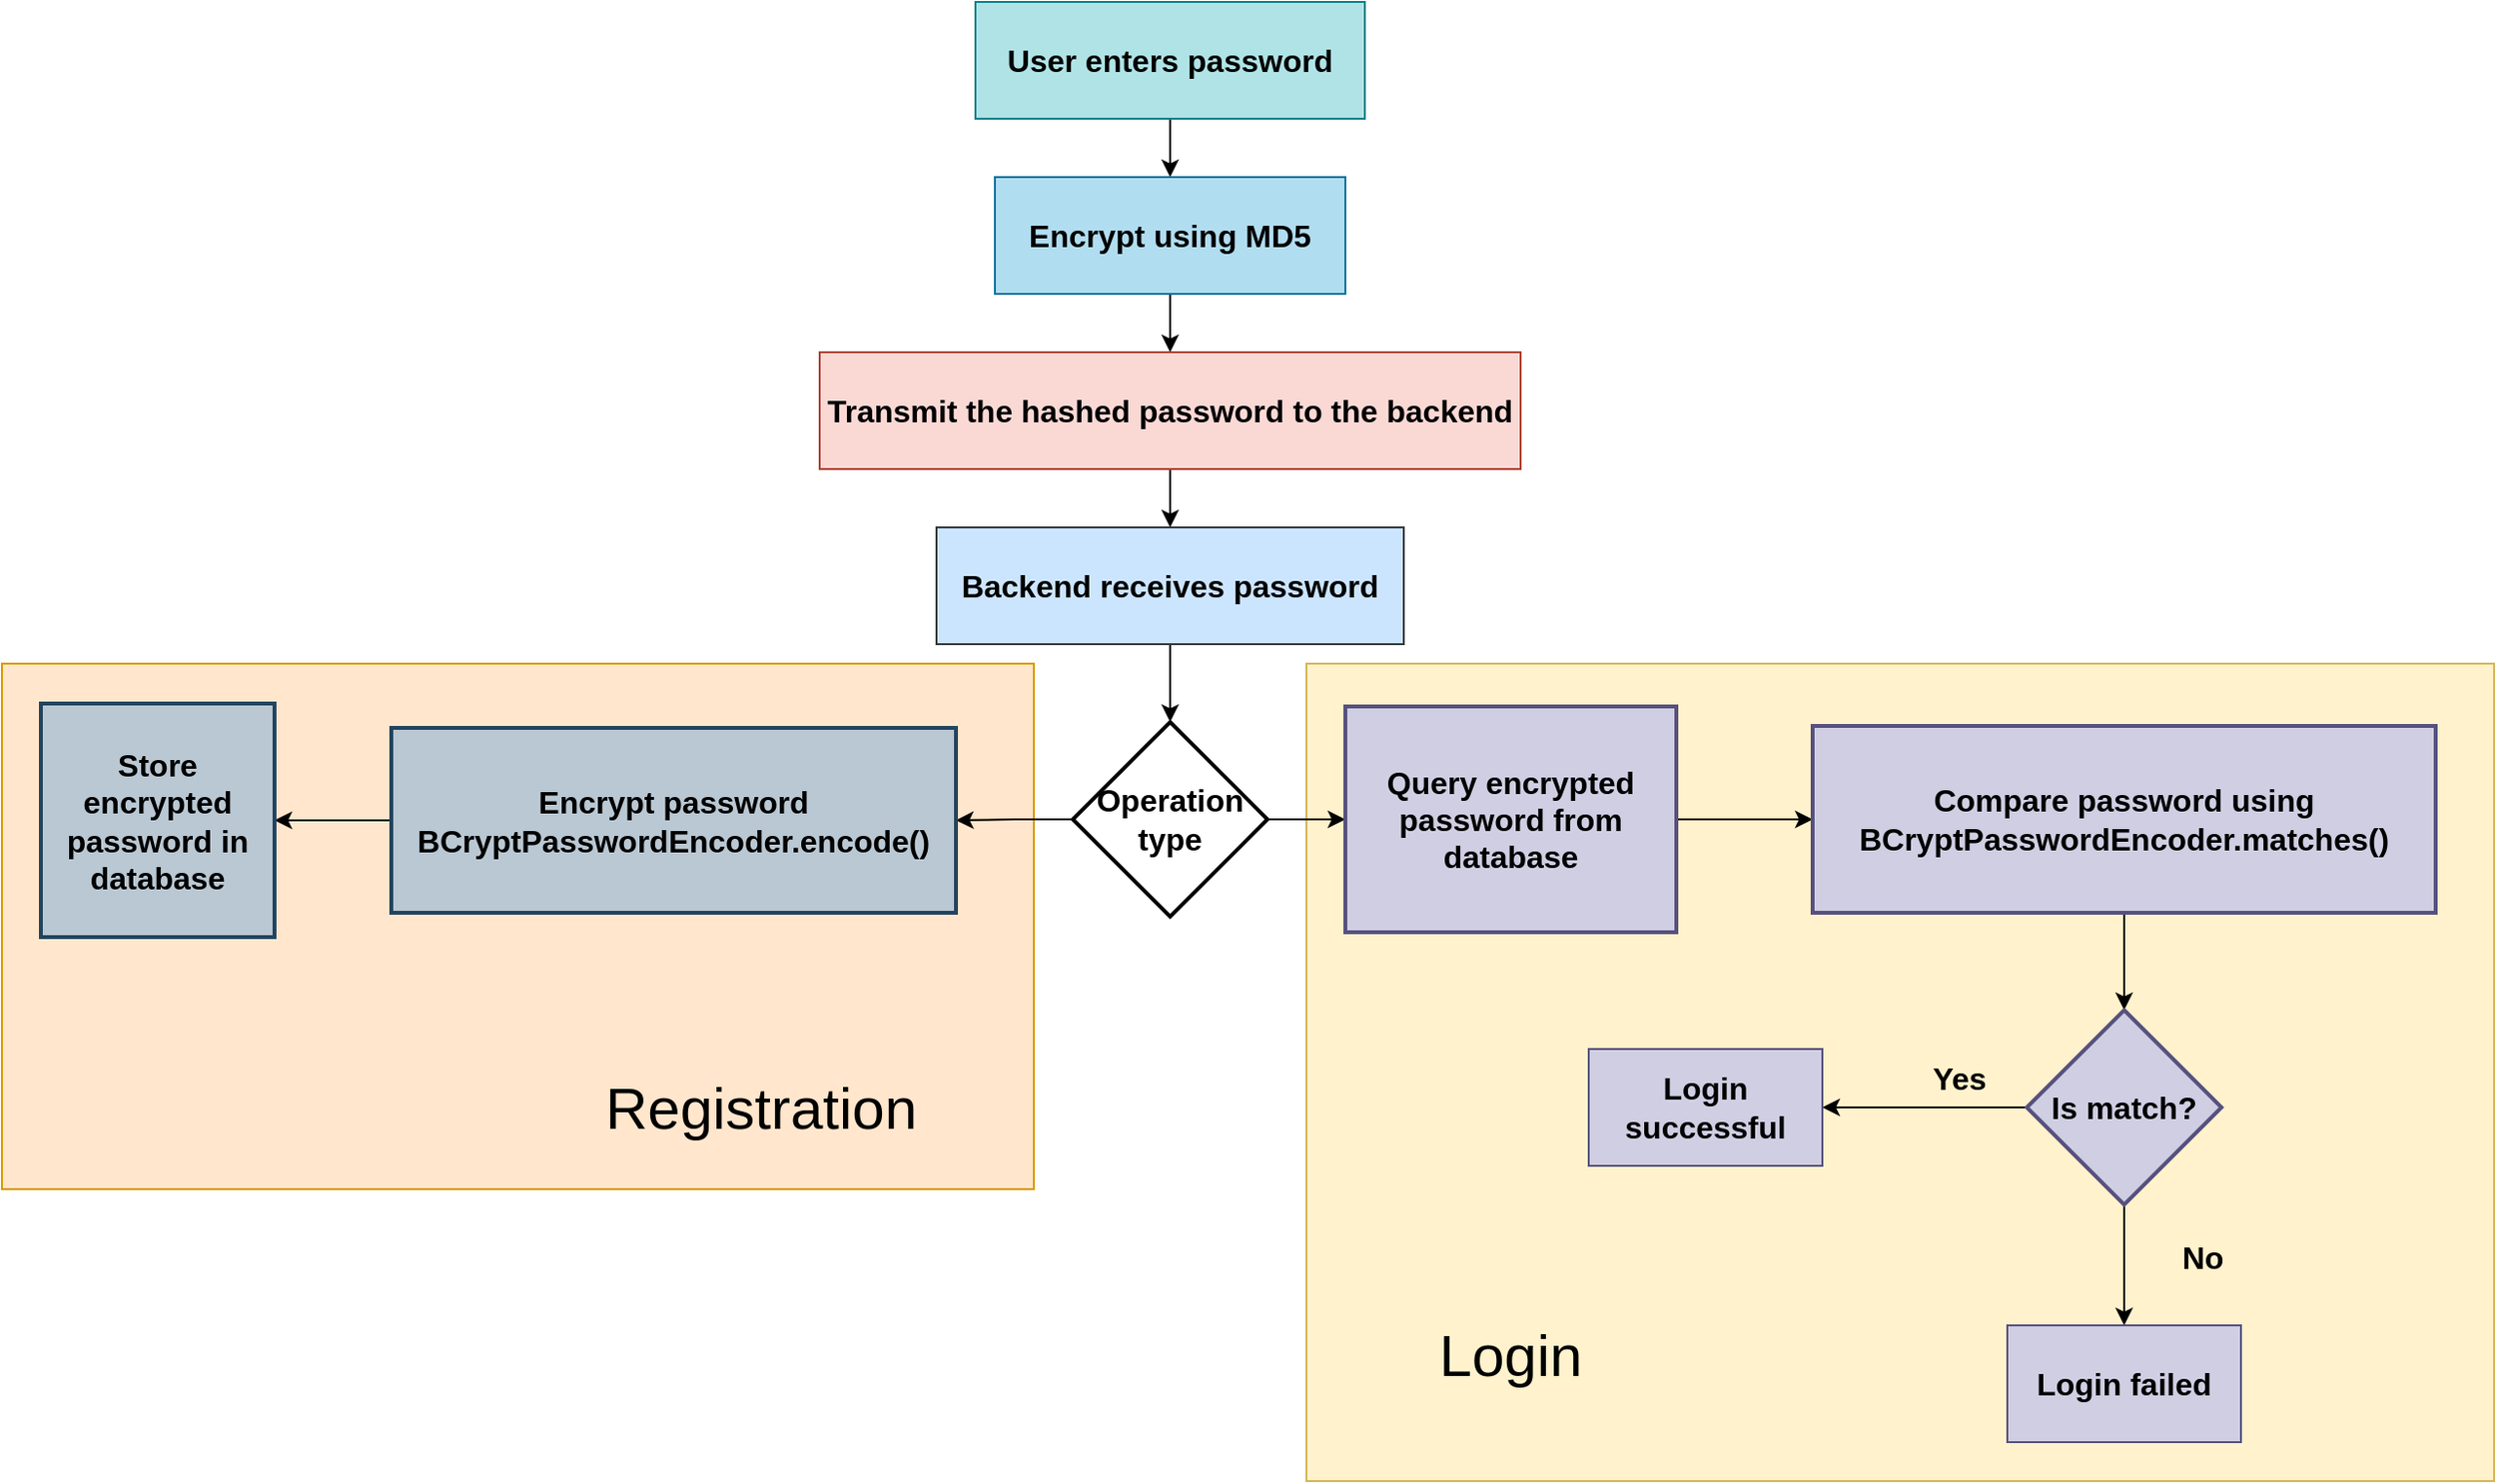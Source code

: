 <mxfile version="24.7.17">
  <diagram name="第 1 页" id="Qb5dPGJGo1SfPNPJ51a1">
    <mxGraphModel dx="2150" dy="1048" grid="0" gridSize="10" guides="1" tooltips="1" connect="0" arrows="1" fold="1" page="0" pageScale="1" pageWidth="1169" pageHeight="827" math="0" shadow="0">
      <root>
        <mxCell id="0" />
        <mxCell id="1" parent="0" />
        <mxCell id="t0tTJGkEdYuMFuvtECW5-28" value="" style="rounded=0;whiteSpace=wrap;html=1;fillColor=#fff2cc;strokeColor=#d6b656;" vertex="1" parent="1">
          <mxGeometry x="550" y="350" width="610" height="420" as="geometry" />
        </mxCell>
        <mxCell id="t0tTJGkEdYuMFuvtECW5-26" value="" style="rounded=0;whiteSpace=wrap;html=1;fillColor=#ffe6cc;strokeColor=#d79b00;" vertex="1" parent="1">
          <mxGeometry x="-120" y="350" width="530" height="270" as="geometry" />
        </mxCell>
        <mxCell id="t0tTJGkEdYuMFuvtECW5-21" value="" style="edgeStyle=orthogonalEdgeStyle;rounded=0;orthogonalLoop=1;jettySize=auto;html=1;" edge="1" parent="1" source="t0tTJGkEdYuMFuvtECW5-1" target="t0tTJGkEdYuMFuvtECW5-2">
          <mxGeometry relative="1" as="geometry" />
        </mxCell>
        <mxCell id="t0tTJGkEdYuMFuvtECW5-1" value="User enters password" style="rounded=0;whiteSpace=wrap;html=1;fontSize=16;fontStyle=1;fillColor=#b0e3e6;strokeColor=#0e8088;" vertex="1" parent="1">
          <mxGeometry x="380" y="10" width="200" height="60" as="geometry" />
        </mxCell>
        <mxCell id="t0tTJGkEdYuMFuvtECW5-22" value="" style="edgeStyle=orthogonalEdgeStyle;rounded=0;orthogonalLoop=1;jettySize=auto;html=1;" edge="1" parent="1" source="t0tTJGkEdYuMFuvtECW5-2" target="t0tTJGkEdYuMFuvtECW5-3">
          <mxGeometry relative="1" as="geometry" />
        </mxCell>
        <mxCell id="t0tTJGkEdYuMFuvtECW5-2" value="Encrypt using MD5" style="rounded=0;whiteSpace=wrap;html=1;fontSize=16;fontStyle=1;fillColor=#b1ddf0;strokeColor=#10739e;" vertex="1" parent="1">
          <mxGeometry x="390" y="100" width="180" height="60" as="geometry" />
        </mxCell>
        <mxCell id="t0tTJGkEdYuMFuvtECW5-23" value="" style="edgeStyle=orthogonalEdgeStyle;rounded=0;orthogonalLoop=1;jettySize=auto;html=1;" edge="1" parent="1" source="t0tTJGkEdYuMFuvtECW5-3" target="t0tTJGkEdYuMFuvtECW5-4">
          <mxGeometry relative="1" as="geometry" />
        </mxCell>
        <mxCell id="t0tTJGkEdYuMFuvtECW5-3" value="Transmit the hashed password to the backend" style="rounded=0;whiteSpace=wrap;html=1;fontSize=16;fontStyle=1;fillColor=#fad9d5;strokeColor=#ae4132;" vertex="1" parent="1">
          <mxGeometry x="300" y="190" width="360" height="60" as="geometry" />
        </mxCell>
        <mxCell id="t0tTJGkEdYuMFuvtECW5-24" value="" style="edgeStyle=orthogonalEdgeStyle;rounded=0;orthogonalLoop=1;jettySize=auto;html=1;" edge="1" parent="1" source="t0tTJGkEdYuMFuvtECW5-4" target="t0tTJGkEdYuMFuvtECW5-5">
          <mxGeometry relative="1" as="geometry" />
        </mxCell>
        <mxCell id="t0tTJGkEdYuMFuvtECW5-4" value="Backend receives password" style="rounded=0;whiteSpace=wrap;html=1;fontSize=16;fontStyle=1;fillColor=#cce5ff;strokeColor=#36393d;" vertex="1" parent="1">
          <mxGeometry x="360" y="280" width="240" height="60" as="geometry" />
        </mxCell>
        <mxCell id="t0tTJGkEdYuMFuvtECW5-7" value="" style="edgeStyle=orthogonalEdgeStyle;rounded=0;orthogonalLoop=1;jettySize=auto;html=1;fontSize=16;fontStyle=1" edge="1" parent="1" source="t0tTJGkEdYuMFuvtECW5-5" target="t0tTJGkEdYuMFuvtECW5-6">
          <mxGeometry relative="1" as="geometry" />
        </mxCell>
        <mxCell id="t0tTJGkEdYuMFuvtECW5-11" value="" style="edgeStyle=orthogonalEdgeStyle;rounded=0;orthogonalLoop=1;jettySize=auto;html=1;fontSize=16;fontStyle=1" edge="1" parent="1" source="t0tTJGkEdYuMFuvtECW5-5" target="t0tTJGkEdYuMFuvtECW5-10">
          <mxGeometry relative="1" as="geometry" />
        </mxCell>
        <mxCell id="t0tTJGkEdYuMFuvtECW5-5" value="Operation type" style="strokeWidth=2;html=1;shape=mxgraph.flowchart.decision;whiteSpace=wrap;fontSize=16;fontStyle=1" vertex="1" parent="1">
          <mxGeometry x="430" y="380" width="100" height="100" as="geometry" />
        </mxCell>
        <mxCell id="t0tTJGkEdYuMFuvtECW5-9" value="" style="edgeStyle=orthogonalEdgeStyle;rounded=0;orthogonalLoop=1;jettySize=auto;html=1;fontSize=16;fontStyle=1" edge="1" parent="1" source="t0tTJGkEdYuMFuvtECW5-6" target="t0tTJGkEdYuMFuvtECW5-8">
          <mxGeometry relative="1" as="geometry" />
        </mxCell>
        <mxCell id="t0tTJGkEdYuMFuvtECW5-6" value="Encrypt password BCryptPasswordEncoder.encode()" style="whiteSpace=wrap;html=1;strokeWidth=2;fontSize=16;fontStyle=1;fillColor=#bac8d3;strokeColor=#23445d;" vertex="1" parent="1">
          <mxGeometry x="80" y="383" width="290" height="95" as="geometry" />
        </mxCell>
        <mxCell id="t0tTJGkEdYuMFuvtECW5-8" value="Store encrypted password in database" style="whiteSpace=wrap;html=1;strokeWidth=2;fontSize=16;fontStyle=1;fillColor=#bac8d3;strokeColor=#23445d;" vertex="1" parent="1">
          <mxGeometry x="-100" y="370.5" width="120" height="120" as="geometry" />
        </mxCell>
        <mxCell id="t0tTJGkEdYuMFuvtECW5-13" value="" style="edgeStyle=orthogonalEdgeStyle;rounded=0;orthogonalLoop=1;jettySize=auto;html=1;fontSize=16;fontStyle=1" edge="1" parent="1" source="t0tTJGkEdYuMFuvtECW5-10" target="t0tTJGkEdYuMFuvtECW5-12">
          <mxGeometry relative="1" as="geometry" />
        </mxCell>
        <mxCell id="t0tTJGkEdYuMFuvtECW5-10" value="Query encrypted password from database" style="whiteSpace=wrap;html=1;strokeWidth=2;fontSize=16;fontStyle=1;fillColor=#d0cee2;strokeColor=#56517e;" vertex="1" parent="1">
          <mxGeometry x="570" y="372" width="170" height="116" as="geometry" />
        </mxCell>
        <mxCell id="t0tTJGkEdYuMFuvtECW5-25" value="" style="edgeStyle=orthogonalEdgeStyle;rounded=0;orthogonalLoop=1;jettySize=auto;html=1;" edge="1" parent="1" source="t0tTJGkEdYuMFuvtECW5-12" target="t0tTJGkEdYuMFuvtECW5-14">
          <mxGeometry relative="1" as="geometry" />
        </mxCell>
        <mxCell id="t0tTJGkEdYuMFuvtECW5-12" value="Compare password using BCryptPasswordEncoder.matches()" style="whiteSpace=wrap;html=1;strokeWidth=2;fontSize=16;fontStyle=1;fillColor=#d0cee2;strokeColor=#56517e;" vertex="1" parent="1">
          <mxGeometry x="810" y="382" width="320" height="96" as="geometry" />
        </mxCell>
        <mxCell id="t0tTJGkEdYuMFuvtECW5-17" value="" style="edgeStyle=orthogonalEdgeStyle;rounded=0;orthogonalLoop=1;jettySize=auto;html=1;fontSize=16;fontStyle=1" edge="1" parent="1" source="t0tTJGkEdYuMFuvtECW5-14" target="t0tTJGkEdYuMFuvtECW5-15">
          <mxGeometry relative="1" as="geometry" />
        </mxCell>
        <mxCell id="t0tTJGkEdYuMFuvtECW5-18" value="" style="edgeStyle=orthogonalEdgeStyle;rounded=0;orthogonalLoop=1;jettySize=auto;html=1;fontSize=16;fontStyle=1" edge="1" parent="1" source="t0tTJGkEdYuMFuvtECW5-14" target="t0tTJGkEdYuMFuvtECW5-16">
          <mxGeometry relative="1" as="geometry" />
        </mxCell>
        <mxCell id="t0tTJGkEdYuMFuvtECW5-14" value="Is match?" style="strokeWidth=2;html=1;shape=mxgraph.flowchart.decision;whiteSpace=wrap;fontSize=16;fontStyle=1;fillColor=#d0cee2;strokeColor=#56517e;" vertex="1" parent="1">
          <mxGeometry x="920" y="528" width="100" height="100" as="geometry" />
        </mxCell>
        <mxCell id="t0tTJGkEdYuMFuvtECW5-15" value="Login successful" style="rounded=0;whiteSpace=wrap;html=1;fontSize=16;fontStyle=1;fillColor=#d0cee2;strokeColor=#56517e;" vertex="1" parent="1">
          <mxGeometry x="695" y="548" width="120" height="60" as="geometry" />
        </mxCell>
        <mxCell id="t0tTJGkEdYuMFuvtECW5-16" value="Login failed" style="rounded=0;whiteSpace=wrap;html=1;fontSize=16;fontStyle=1;fillColor=#d0cee2;strokeColor=#56517e;" vertex="1" parent="1">
          <mxGeometry x="910" y="690" width="120" height="60" as="geometry" />
        </mxCell>
        <mxCell id="t0tTJGkEdYuMFuvtECW5-19" value="Yes" style="text;html=1;align=center;verticalAlign=middle;resizable=0;points=[];autosize=1;strokeColor=none;fillColor=none;fontSize=16;fontStyle=1" vertex="1" parent="1">
          <mxGeometry x="860" y="548" width="50" height="30" as="geometry" />
        </mxCell>
        <mxCell id="t0tTJGkEdYuMFuvtECW5-20" value="No" style="text;html=1;align=center;verticalAlign=middle;resizable=0;points=[];autosize=1;strokeColor=none;fillColor=none;fontSize=16;fontStyle=1" vertex="1" parent="1">
          <mxGeometry x="990" y="640" width="40" height="30" as="geometry" />
        </mxCell>
        <mxCell id="t0tTJGkEdYuMFuvtECW5-29" value="&lt;font style=&quot;font-size: 30px;&quot;&gt;Registration&lt;/font&gt;" style="text;html=1;align=center;verticalAlign=middle;whiteSpace=wrap;rounded=0;" vertex="1" parent="1">
          <mxGeometry x="240" y="563" width="60" height="30" as="geometry" />
        </mxCell>
        <mxCell id="t0tTJGkEdYuMFuvtECW5-30" value="&lt;font style=&quot;font-size: 30px;&quot;&gt;Login&lt;/font&gt;" style="text;html=1;align=center;verticalAlign=middle;whiteSpace=wrap;rounded=0;" vertex="1" parent="1">
          <mxGeometry x="625" y="690" width="60" height="30" as="geometry" />
        </mxCell>
      </root>
    </mxGraphModel>
  </diagram>
</mxfile>

